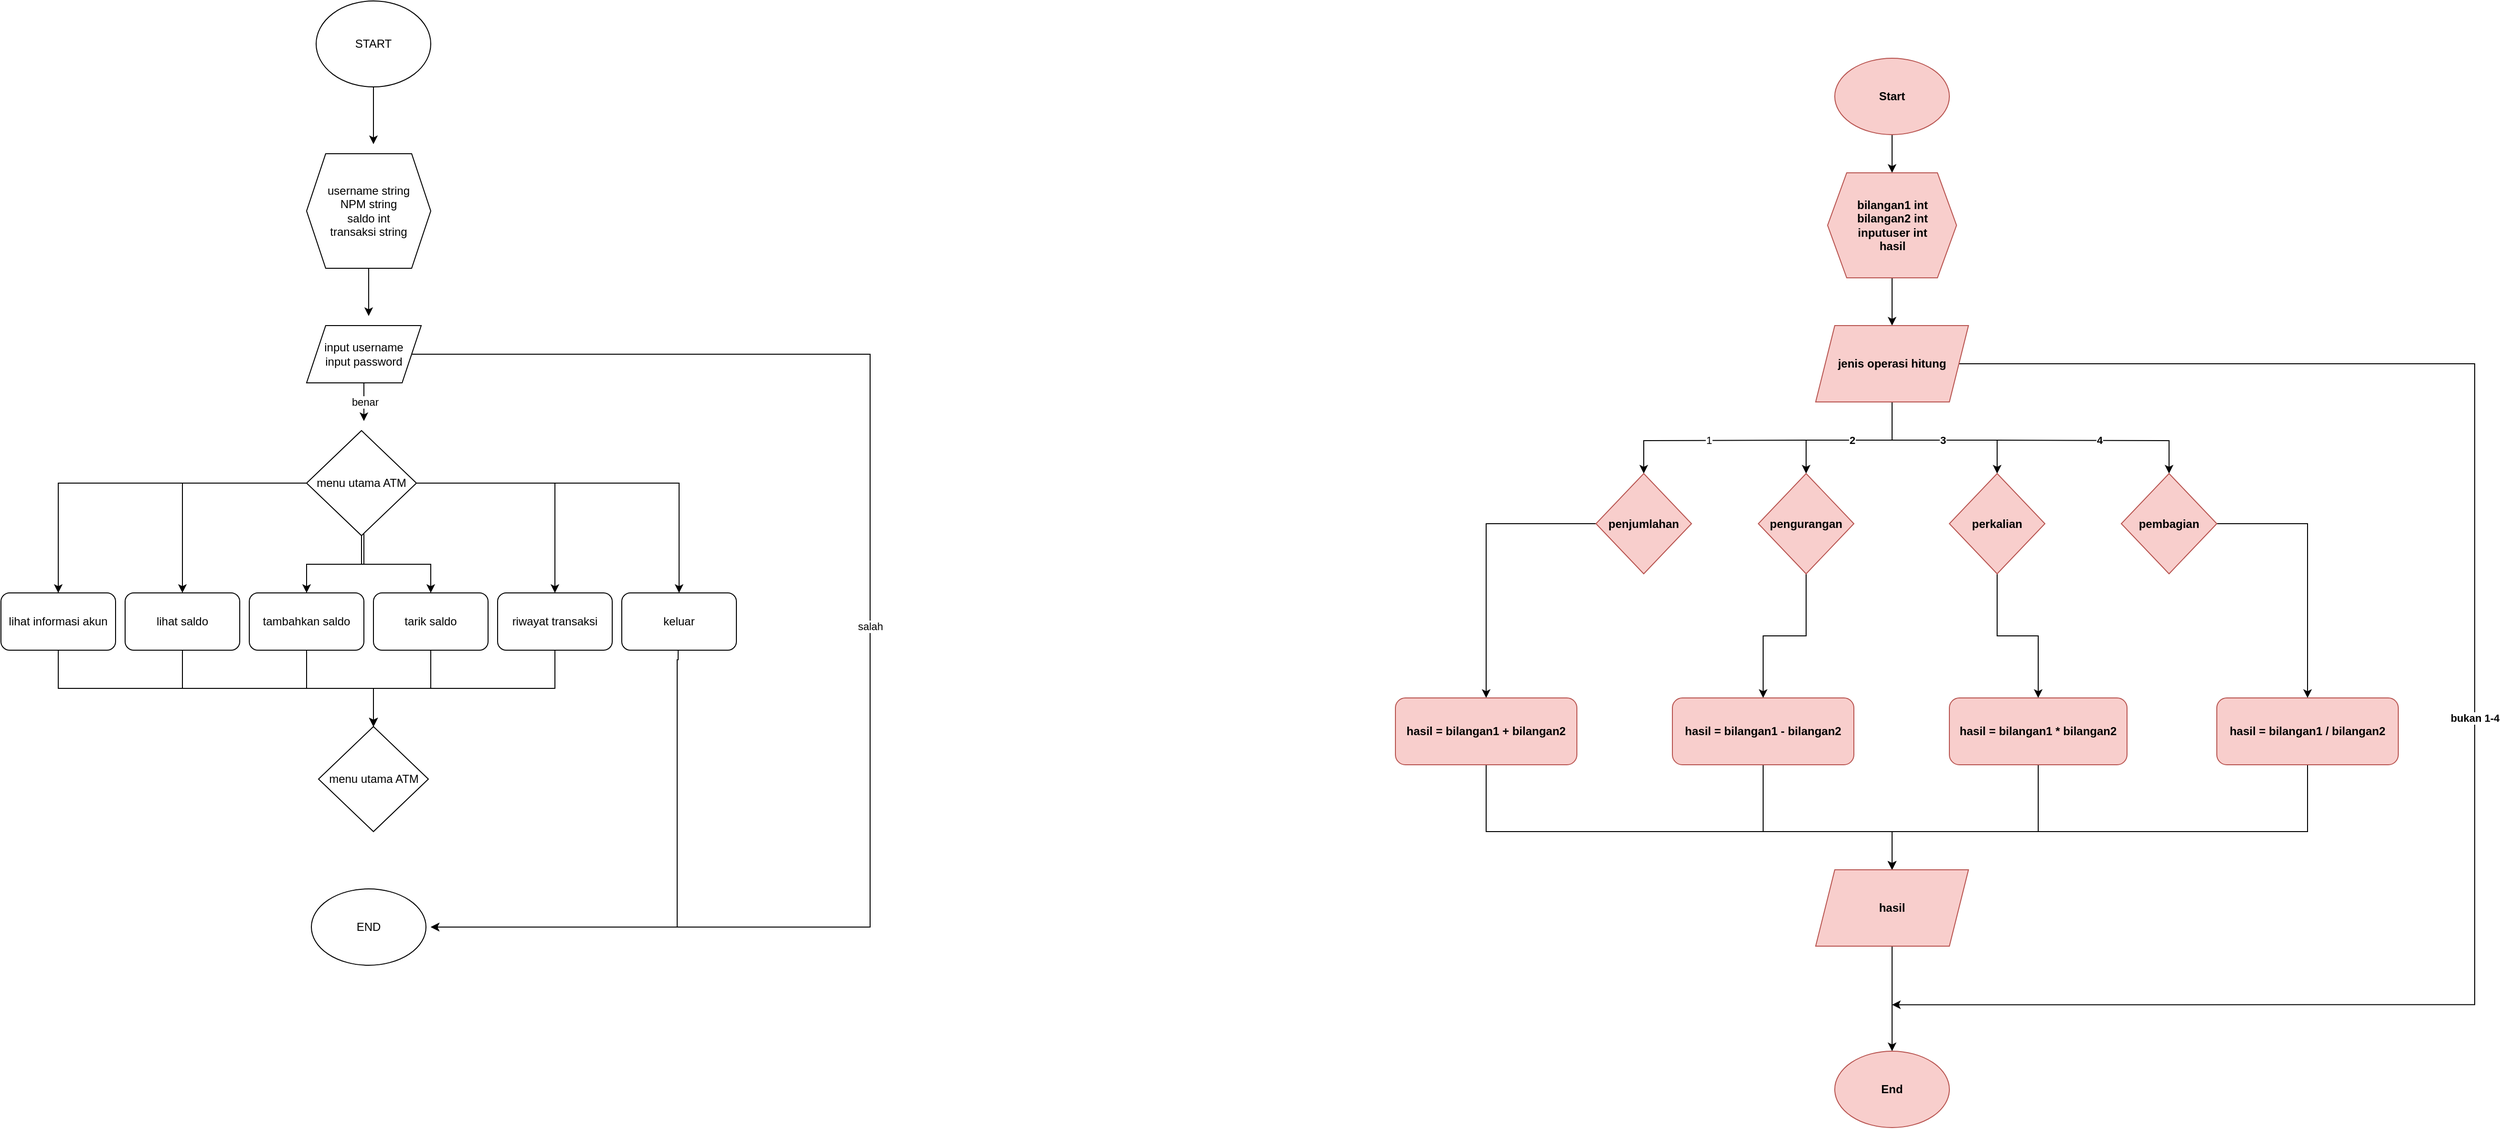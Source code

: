 <mxfile version="24.7.17">
  <diagram id="C5RBs43oDa-KdzZeNtuy" name="Page-1">
    <mxGraphModel dx="5387" dy="1533" grid="1" gridSize="10" guides="1" tooltips="1" connect="1" arrows="1" fold="1" page="1" pageScale="1" pageWidth="827" pageHeight="1169" math="0" shadow="0">
      <root>
        <mxCell id="WIyWlLk6GJQsqaUBKTNV-0" />
        <mxCell id="WIyWlLk6GJQsqaUBKTNV-1" parent="WIyWlLk6GJQsqaUBKTNV-0" />
        <mxCell id="hHKJ98XzcOKTEjuoMSRf-2" style="edgeStyle=orthogonalEdgeStyle;rounded=0;orthogonalLoop=1;jettySize=auto;html=1;entryX=0.5;entryY=0;entryDx=0;entryDy=0;" parent="WIyWlLk6GJQsqaUBKTNV-1" source="hHKJ98XzcOKTEjuoMSRf-0" target="hHKJ98XzcOKTEjuoMSRf-1" edge="1">
          <mxGeometry relative="1" as="geometry" />
        </mxCell>
        <mxCell id="hHKJ98XzcOKTEjuoMSRf-0" value="&lt;b&gt;Start&lt;/b&gt;" style="ellipse;whiteSpace=wrap;html=1;fillColor=#f8cecc;strokeColor=#b85450;" parent="WIyWlLk6GJQsqaUBKTNV-1" vertex="1">
          <mxGeometry x="340" y="70" width="120" height="80" as="geometry" />
        </mxCell>
        <mxCell id="hHKJ98XzcOKTEjuoMSRf-4" style="edgeStyle=orthogonalEdgeStyle;rounded=0;orthogonalLoop=1;jettySize=auto;html=1;" parent="WIyWlLk6GJQsqaUBKTNV-1" source="hHKJ98XzcOKTEjuoMSRf-1" target="hHKJ98XzcOKTEjuoMSRf-3" edge="1">
          <mxGeometry relative="1" as="geometry" />
        </mxCell>
        <mxCell id="hHKJ98XzcOKTEjuoMSRf-1" value="&lt;b&gt;bilangan1 int&lt;/b&gt;&lt;div&gt;&lt;b&gt;bilangan2 int&lt;/b&gt;&lt;/div&gt;&lt;div&gt;&lt;b&gt;inputuser int&lt;/b&gt;&lt;/div&gt;&lt;div&gt;&lt;b&gt;hasil&lt;/b&gt;&lt;/div&gt;" style="shape=hexagon;perimeter=hexagonPerimeter2;whiteSpace=wrap;html=1;fixedSize=1;fillColor=#f8cecc;strokeColor=#b85450;" parent="WIyWlLk6GJQsqaUBKTNV-1" vertex="1">
          <mxGeometry x="332.5" y="190" width="135" height="110" as="geometry" />
        </mxCell>
        <mxCell id="hHKJ98XzcOKTEjuoMSRf-10" value="&lt;b&gt;2&lt;/b&gt;" style="edgeStyle=orthogonalEdgeStyle;rounded=0;orthogonalLoop=1;jettySize=auto;html=1;entryX=0.5;entryY=0;entryDx=0;entryDy=0;" parent="WIyWlLk6GJQsqaUBKTNV-1" source="hHKJ98XzcOKTEjuoMSRf-3" target="hHKJ98XzcOKTEjuoMSRf-6" edge="1">
          <mxGeometry relative="1" as="geometry">
            <Array as="points">
              <mxPoint x="400" y="470" />
              <mxPoint x="310" y="470" />
            </Array>
          </mxGeometry>
        </mxCell>
        <mxCell id="hHKJ98XzcOKTEjuoMSRf-14" value="3" style="edgeStyle=orthogonalEdgeStyle;rounded=0;orthogonalLoop=1;jettySize=auto;html=1;entryX=0.5;entryY=0;entryDx=0;entryDy=0;fontStyle=1" parent="WIyWlLk6GJQsqaUBKTNV-1" source="hHKJ98XzcOKTEjuoMSRf-3" target="hHKJ98XzcOKTEjuoMSRf-7" edge="1">
          <mxGeometry relative="1" as="geometry">
            <Array as="points">
              <mxPoint x="400" y="470" />
              <mxPoint x="510" y="470" />
            </Array>
          </mxGeometry>
        </mxCell>
        <mxCell id="hHKJ98XzcOKTEjuoMSRf-18" value="1" style="edgeStyle=orthogonalEdgeStyle;rounded=0;orthogonalLoop=1;jettySize=auto;html=1;entryX=0.5;entryY=0;entryDx=0;entryDy=0;" parent="WIyWlLk6GJQsqaUBKTNV-1" target="hHKJ98XzcOKTEjuoMSRf-17" edge="1">
          <mxGeometry relative="1" as="geometry">
            <mxPoint x="310" y="470" as="sourcePoint" />
          </mxGeometry>
        </mxCell>
        <mxCell id="hHKJ98XzcOKTEjuoMSRf-20" value="4" style="edgeStyle=orthogonalEdgeStyle;rounded=0;orthogonalLoop=1;jettySize=auto;html=1;entryX=0.5;entryY=0;entryDx=0;entryDy=0;fontStyle=1" parent="WIyWlLk6GJQsqaUBKTNV-1" target="hHKJ98XzcOKTEjuoMSRf-8" edge="1">
          <mxGeometry relative="1" as="geometry">
            <mxPoint x="510" y="470" as="sourcePoint" />
          </mxGeometry>
        </mxCell>
        <mxCell id="hHKJ98XzcOKTEjuoMSRf-40" value="&lt;b&gt;bukan 1-4&lt;/b&gt;" style="edgeStyle=orthogonalEdgeStyle;rounded=0;orthogonalLoop=1;jettySize=auto;html=1;exitX=1;exitY=0.5;exitDx=0;exitDy=0;" parent="WIyWlLk6GJQsqaUBKTNV-1" source="hHKJ98XzcOKTEjuoMSRf-3" edge="1">
          <mxGeometry relative="1" as="geometry">
            <mxPoint x="400" y="1061.333" as="targetPoint" />
            <Array as="points">
              <mxPoint x="1010" y="390" />
              <mxPoint x="1010" y="1061" />
            </Array>
          </mxGeometry>
        </mxCell>
        <mxCell id="hHKJ98XzcOKTEjuoMSRf-3" value="&lt;b&gt;jenis operasi hitung&lt;/b&gt;" style="shape=parallelogram;perimeter=parallelogramPerimeter;whiteSpace=wrap;html=1;fixedSize=1;fillColor=#f8cecc;strokeColor=#b85450;" parent="WIyWlLk6GJQsqaUBKTNV-1" vertex="1">
          <mxGeometry x="320" y="350" width="160" height="80" as="geometry" />
        </mxCell>
        <mxCell id="hHKJ98XzcOKTEjuoMSRf-26" style="edgeStyle=orthogonalEdgeStyle;rounded=0;orthogonalLoop=1;jettySize=auto;html=1;entryX=0.5;entryY=0;entryDx=0;entryDy=0;" parent="WIyWlLk6GJQsqaUBKTNV-1" source="hHKJ98XzcOKTEjuoMSRf-6" target="hHKJ98XzcOKTEjuoMSRf-22" edge="1">
          <mxGeometry relative="1" as="geometry" />
        </mxCell>
        <mxCell id="hHKJ98XzcOKTEjuoMSRf-6" value="&lt;b&gt;pengurangan&lt;/b&gt;" style="rhombus;whiteSpace=wrap;html=1;fillColor=#f8cecc;strokeColor=#b85450;" parent="WIyWlLk6GJQsqaUBKTNV-1" vertex="1">
          <mxGeometry x="260" y="505" width="100" height="105" as="geometry" />
        </mxCell>
        <mxCell id="hHKJ98XzcOKTEjuoMSRf-27" style="edgeStyle=orthogonalEdgeStyle;rounded=0;orthogonalLoop=1;jettySize=auto;html=1;" parent="WIyWlLk6GJQsqaUBKTNV-1" source="hHKJ98XzcOKTEjuoMSRf-7" target="hHKJ98XzcOKTEjuoMSRf-23" edge="1">
          <mxGeometry relative="1" as="geometry" />
        </mxCell>
        <mxCell id="hHKJ98XzcOKTEjuoMSRf-7" value="&lt;b&gt;perkalian&lt;/b&gt;" style="rhombus;whiteSpace=wrap;html=1;fillColor=#f8cecc;strokeColor=#b85450;" parent="WIyWlLk6GJQsqaUBKTNV-1" vertex="1">
          <mxGeometry x="460" y="505" width="100" height="105" as="geometry" />
        </mxCell>
        <mxCell id="hHKJ98XzcOKTEjuoMSRf-28" style="edgeStyle=orthogonalEdgeStyle;rounded=0;orthogonalLoop=1;jettySize=auto;html=1;entryX=0.5;entryY=0;entryDx=0;entryDy=0;" parent="WIyWlLk6GJQsqaUBKTNV-1" source="hHKJ98XzcOKTEjuoMSRf-8" target="hHKJ98XzcOKTEjuoMSRf-24" edge="1">
          <mxGeometry relative="1" as="geometry">
            <Array as="points">
              <mxPoint x="835" y="558" />
            </Array>
          </mxGeometry>
        </mxCell>
        <mxCell id="hHKJ98XzcOKTEjuoMSRf-8" value="&lt;b&gt;pembagian&lt;/b&gt;" style="rhombus;whiteSpace=wrap;html=1;fillColor=#f8cecc;strokeColor=#b85450;" parent="WIyWlLk6GJQsqaUBKTNV-1" vertex="1">
          <mxGeometry x="640" y="505" width="100" height="105" as="geometry" />
        </mxCell>
        <mxCell id="hHKJ98XzcOKTEjuoMSRf-30" style="edgeStyle=orthogonalEdgeStyle;rounded=0;orthogonalLoop=1;jettySize=auto;html=1;" parent="WIyWlLk6GJQsqaUBKTNV-1" source="hHKJ98XzcOKTEjuoMSRf-17" target="hHKJ98XzcOKTEjuoMSRf-21" edge="1">
          <mxGeometry relative="1" as="geometry" />
        </mxCell>
        <mxCell id="hHKJ98XzcOKTEjuoMSRf-17" value="penjumlahan" style="rhombus;whiteSpace=wrap;html=1;fillColor=#f8cecc;strokeColor=#b85450;fontStyle=1" parent="WIyWlLk6GJQsqaUBKTNV-1" vertex="1">
          <mxGeometry x="90" y="505" width="100" height="105" as="geometry" />
        </mxCell>
        <mxCell id="hHKJ98XzcOKTEjuoMSRf-33" style="edgeStyle=orthogonalEdgeStyle;rounded=0;orthogonalLoop=1;jettySize=auto;html=1;" parent="WIyWlLk6GJQsqaUBKTNV-1" source="hHKJ98XzcOKTEjuoMSRf-21" target="hHKJ98XzcOKTEjuoMSRf-31" edge="1">
          <mxGeometry relative="1" as="geometry">
            <Array as="points">
              <mxPoint x="-25" y="880" />
              <mxPoint x="400" y="880" />
            </Array>
          </mxGeometry>
        </mxCell>
        <mxCell id="hHKJ98XzcOKTEjuoMSRf-21" value="&lt;b&gt;hasil = bilangan1 + bilangan2&lt;/b&gt;" style="rounded=1;whiteSpace=wrap;html=1;fillColor=#f8cecc;strokeColor=#b85450;" parent="WIyWlLk6GJQsqaUBKTNV-1" vertex="1">
          <mxGeometry x="-120" y="740" width="190" height="70" as="geometry" />
        </mxCell>
        <mxCell id="hHKJ98XzcOKTEjuoMSRf-35" style="edgeStyle=orthogonalEdgeStyle;rounded=0;orthogonalLoop=1;jettySize=auto;html=1;entryX=0.5;entryY=0;entryDx=0;entryDy=0;" parent="WIyWlLk6GJQsqaUBKTNV-1" source="hHKJ98XzcOKTEjuoMSRf-22" target="hHKJ98XzcOKTEjuoMSRf-31" edge="1">
          <mxGeometry relative="1" as="geometry">
            <Array as="points">
              <mxPoint x="265" y="880" />
              <mxPoint x="400" y="880" />
            </Array>
          </mxGeometry>
        </mxCell>
        <mxCell id="hHKJ98XzcOKTEjuoMSRf-22" value="&lt;b&gt;hasil = bilangan1 - bilangan2&lt;/b&gt;" style="rounded=1;whiteSpace=wrap;html=1;fillColor=#f8cecc;strokeColor=#b85450;" parent="WIyWlLk6GJQsqaUBKTNV-1" vertex="1">
          <mxGeometry x="170" y="740" width="190" height="70" as="geometry" />
        </mxCell>
        <mxCell id="hHKJ98XzcOKTEjuoMSRf-36" style="edgeStyle=orthogonalEdgeStyle;rounded=0;orthogonalLoop=1;jettySize=auto;html=1;" parent="WIyWlLk6GJQsqaUBKTNV-1" source="hHKJ98XzcOKTEjuoMSRf-23" target="hHKJ98XzcOKTEjuoMSRf-31" edge="1">
          <mxGeometry relative="1" as="geometry">
            <Array as="points">
              <mxPoint x="553" y="880" />
              <mxPoint x="400" y="880" />
            </Array>
          </mxGeometry>
        </mxCell>
        <mxCell id="hHKJ98XzcOKTEjuoMSRf-23" value="&lt;b&gt;hasil = bilangan1 * bilangan2&lt;/b&gt;" style="rounded=1;whiteSpace=wrap;html=1;fillColor=#f8cecc;strokeColor=#b85450;" parent="WIyWlLk6GJQsqaUBKTNV-1" vertex="1">
          <mxGeometry x="460" y="740" width="186" height="70" as="geometry" />
        </mxCell>
        <mxCell id="hHKJ98XzcOKTEjuoMSRf-34" style="edgeStyle=orthogonalEdgeStyle;rounded=0;orthogonalLoop=1;jettySize=auto;html=1;" parent="WIyWlLk6GJQsqaUBKTNV-1" source="hHKJ98XzcOKTEjuoMSRf-24" target="hHKJ98XzcOKTEjuoMSRf-31" edge="1">
          <mxGeometry relative="1" as="geometry">
            <Array as="points">
              <mxPoint x="835" y="880" />
              <mxPoint x="400" y="880" />
            </Array>
          </mxGeometry>
        </mxCell>
        <mxCell id="hHKJ98XzcOKTEjuoMSRf-24" value="&lt;b&gt;hasil = bilangan1 / bilangan2&lt;/b&gt;" style="rounded=1;whiteSpace=wrap;html=1;fillColor=#f8cecc;strokeColor=#b85450;" parent="WIyWlLk6GJQsqaUBKTNV-1" vertex="1">
          <mxGeometry x="740" y="740" width="190" height="70" as="geometry" />
        </mxCell>
        <mxCell id="hHKJ98XzcOKTEjuoMSRf-38" style="edgeStyle=orthogonalEdgeStyle;rounded=0;orthogonalLoop=1;jettySize=auto;html=1;entryX=0.5;entryY=0;entryDx=0;entryDy=0;" parent="WIyWlLk6GJQsqaUBKTNV-1" source="hHKJ98XzcOKTEjuoMSRf-31" target="hHKJ98XzcOKTEjuoMSRf-37" edge="1">
          <mxGeometry relative="1" as="geometry" />
        </mxCell>
        <mxCell id="hHKJ98XzcOKTEjuoMSRf-31" value="&lt;b&gt;hasil&lt;/b&gt;" style="shape=parallelogram;perimeter=parallelogramPerimeter;whiteSpace=wrap;html=1;fixedSize=1;fillColor=#f8cecc;strokeColor=#b85450;" parent="WIyWlLk6GJQsqaUBKTNV-1" vertex="1">
          <mxGeometry x="320" y="920" width="160" height="80" as="geometry" />
        </mxCell>
        <mxCell id="hHKJ98XzcOKTEjuoMSRf-37" value="&lt;b&gt;End&lt;/b&gt;" style="ellipse;whiteSpace=wrap;html=1;fillColor=#f8cecc;strokeColor=#b85450;" parent="WIyWlLk6GJQsqaUBKTNV-1" vertex="1">
          <mxGeometry x="340" y="1110" width="120" height="80" as="geometry" />
        </mxCell>
        <mxCell id="6buvDJKsEKEEQjkKQDqh-3" style="edgeStyle=orthogonalEdgeStyle;rounded=0;orthogonalLoop=1;jettySize=auto;html=1;" edge="1" parent="WIyWlLk6GJQsqaUBKTNV-1" source="6buvDJKsEKEEQjkKQDqh-0">
          <mxGeometry relative="1" as="geometry">
            <mxPoint x="-1190" y="160" as="targetPoint" />
          </mxGeometry>
        </mxCell>
        <mxCell id="6buvDJKsEKEEQjkKQDqh-0" value="START" style="ellipse;whiteSpace=wrap;html=1;" vertex="1" parent="WIyWlLk6GJQsqaUBKTNV-1">
          <mxGeometry x="-1250" y="10" width="120" height="90" as="geometry" />
        </mxCell>
        <mxCell id="6buvDJKsEKEEQjkKQDqh-4" style="edgeStyle=orthogonalEdgeStyle;rounded=0;orthogonalLoop=1;jettySize=auto;html=1;" edge="1" parent="WIyWlLk6GJQsqaUBKTNV-1" source="6buvDJKsEKEEQjkKQDqh-1">
          <mxGeometry relative="1" as="geometry">
            <mxPoint x="-1195" y="340" as="targetPoint" />
          </mxGeometry>
        </mxCell>
        <mxCell id="6buvDJKsEKEEQjkKQDqh-1" value="username string&lt;div&gt;NPM string&lt;/div&gt;&lt;div&gt;saldo int&lt;/div&gt;&lt;div&gt;transaksi string&lt;/div&gt;" style="shape=hexagon;perimeter=hexagonPerimeter2;whiteSpace=wrap;html=1;fixedSize=1;" vertex="1" parent="WIyWlLk6GJQsqaUBKTNV-1">
          <mxGeometry x="-1260" y="170" width="130" height="120" as="geometry" />
        </mxCell>
        <mxCell id="6buvDJKsEKEEQjkKQDqh-6" value="benar" style="edgeStyle=orthogonalEdgeStyle;rounded=0;orthogonalLoop=1;jettySize=auto;html=1;" edge="1" parent="WIyWlLk6GJQsqaUBKTNV-1" source="6buvDJKsEKEEQjkKQDqh-2">
          <mxGeometry relative="1" as="geometry">
            <mxPoint x="-1200" y="450" as="targetPoint" />
          </mxGeometry>
        </mxCell>
        <mxCell id="6buvDJKsEKEEQjkKQDqh-32" value="salah" style="edgeStyle=orthogonalEdgeStyle;rounded=0;orthogonalLoop=1;jettySize=auto;html=1;" edge="1" parent="WIyWlLk6GJQsqaUBKTNV-1">
          <mxGeometry relative="1" as="geometry">
            <mxPoint x="-1130" y="980" as="targetPoint" />
            <mxPoint x="-1160" y="380" as="sourcePoint" />
            <Array as="points">
              <mxPoint x="-670" y="380" />
              <mxPoint x="-670" y="980" />
            </Array>
          </mxGeometry>
        </mxCell>
        <mxCell id="6buvDJKsEKEEQjkKQDqh-2" value="input username&lt;div&gt;input password&lt;/div&gt;" style="shape=parallelogram;perimeter=parallelogramPerimeter;whiteSpace=wrap;html=1;fixedSize=1;" vertex="1" parent="WIyWlLk6GJQsqaUBKTNV-1">
          <mxGeometry x="-1260" y="350" width="120" height="60" as="geometry" />
        </mxCell>
        <mxCell id="6buvDJKsEKEEQjkKQDqh-13" style="edgeStyle=orthogonalEdgeStyle;rounded=0;orthogonalLoop=1;jettySize=auto;html=1;entryX=0.5;entryY=0;entryDx=0;entryDy=0;" edge="1" parent="WIyWlLk6GJQsqaUBKTNV-1" source="6buvDJKsEKEEQjkKQDqh-5" target="6buvDJKsEKEEQjkKQDqh-8">
          <mxGeometry relative="1" as="geometry" />
        </mxCell>
        <mxCell id="6buvDJKsEKEEQjkKQDqh-14" style="edgeStyle=orthogonalEdgeStyle;rounded=0;orthogonalLoop=1;jettySize=auto;html=1;entryX=0.5;entryY=0;entryDx=0;entryDy=0;" edge="1" parent="WIyWlLk6GJQsqaUBKTNV-1" source="6buvDJKsEKEEQjkKQDqh-5" target="6buvDJKsEKEEQjkKQDqh-9">
          <mxGeometry relative="1" as="geometry" />
        </mxCell>
        <mxCell id="6buvDJKsEKEEQjkKQDqh-15" style="edgeStyle=orthogonalEdgeStyle;rounded=0;orthogonalLoop=1;jettySize=auto;html=1;" edge="1" parent="WIyWlLk6GJQsqaUBKTNV-1" source="6buvDJKsEKEEQjkKQDqh-5" target="6buvDJKsEKEEQjkKQDqh-10">
          <mxGeometry relative="1" as="geometry">
            <Array as="points">
              <mxPoint x="-1200" y="600" />
              <mxPoint x="-1260" y="600" />
            </Array>
          </mxGeometry>
        </mxCell>
        <mxCell id="6buvDJKsEKEEQjkKQDqh-16" style="edgeStyle=orthogonalEdgeStyle;rounded=0;orthogonalLoop=1;jettySize=auto;html=1;" edge="1" parent="WIyWlLk6GJQsqaUBKTNV-1" source="6buvDJKsEKEEQjkKQDqh-5" target="6buvDJKsEKEEQjkKQDqh-11">
          <mxGeometry relative="1" as="geometry" />
        </mxCell>
        <mxCell id="6buvDJKsEKEEQjkKQDqh-17" style="edgeStyle=orthogonalEdgeStyle;rounded=0;orthogonalLoop=1;jettySize=auto;html=1;" edge="1" parent="WIyWlLk6GJQsqaUBKTNV-1" source="6buvDJKsEKEEQjkKQDqh-5" target="6buvDJKsEKEEQjkKQDqh-7">
          <mxGeometry relative="1" as="geometry" />
        </mxCell>
        <mxCell id="6buvDJKsEKEEQjkKQDqh-18" style="edgeStyle=orthogonalEdgeStyle;rounded=0;orthogonalLoop=1;jettySize=auto;html=1;" edge="1" parent="WIyWlLk6GJQsqaUBKTNV-1" source="6buvDJKsEKEEQjkKQDqh-5" target="6buvDJKsEKEEQjkKQDqh-12">
          <mxGeometry relative="1" as="geometry" />
        </mxCell>
        <mxCell id="6buvDJKsEKEEQjkKQDqh-5" value="menu utama ATM" style="rhombus;whiteSpace=wrap;html=1;" vertex="1" parent="WIyWlLk6GJQsqaUBKTNV-1">
          <mxGeometry x="-1260" y="460" width="115" height="110" as="geometry" />
        </mxCell>
        <mxCell id="6buvDJKsEKEEQjkKQDqh-28" style="edgeStyle=orthogonalEdgeStyle;rounded=0;orthogonalLoop=1;jettySize=auto;html=1;entryX=0.5;entryY=0;entryDx=0;entryDy=0;" edge="1" parent="WIyWlLk6GJQsqaUBKTNV-1" source="6buvDJKsEKEEQjkKQDqh-7" target="6buvDJKsEKEEQjkKQDqh-21">
          <mxGeometry relative="1" as="geometry">
            <Array as="points">
              <mxPoint x="-1000" y="730" />
              <mxPoint x="-1190" y="730" />
            </Array>
          </mxGeometry>
        </mxCell>
        <mxCell id="6buvDJKsEKEEQjkKQDqh-7" value="riwayat transaksi" style="rounded=1;whiteSpace=wrap;html=1;" vertex="1" parent="WIyWlLk6GJQsqaUBKTNV-1">
          <mxGeometry x="-1060" y="630" width="120" height="60" as="geometry" />
        </mxCell>
        <mxCell id="6buvDJKsEKEEQjkKQDqh-24" style="edgeStyle=orthogonalEdgeStyle;rounded=0;orthogonalLoop=1;jettySize=auto;html=1;" edge="1" parent="WIyWlLk6GJQsqaUBKTNV-1" source="6buvDJKsEKEEQjkKQDqh-8" target="6buvDJKsEKEEQjkKQDqh-21">
          <mxGeometry relative="1" as="geometry">
            <Array as="points">
              <mxPoint x="-1520" y="730" />
              <mxPoint x="-1190" y="730" />
            </Array>
          </mxGeometry>
        </mxCell>
        <mxCell id="6buvDJKsEKEEQjkKQDqh-8" value="lihat informasi akun" style="rounded=1;whiteSpace=wrap;html=1;" vertex="1" parent="WIyWlLk6GJQsqaUBKTNV-1">
          <mxGeometry x="-1580" y="630" width="120" height="60" as="geometry" />
        </mxCell>
        <mxCell id="6buvDJKsEKEEQjkKQDqh-25" style="edgeStyle=orthogonalEdgeStyle;rounded=0;orthogonalLoop=1;jettySize=auto;html=1;" edge="1" parent="WIyWlLk6GJQsqaUBKTNV-1" source="6buvDJKsEKEEQjkKQDqh-9" target="6buvDJKsEKEEQjkKQDqh-21">
          <mxGeometry relative="1" as="geometry">
            <Array as="points">
              <mxPoint x="-1390" y="730" />
              <mxPoint x="-1190" y="730" />
            </Array>
          </mxGeometry>
        </mxCell>
        <mxCell id="6buvDJKsEKEEQjkKQDqh-9" value="lihat saldo" style="rounded=1;whiteSpace=wrap;html=1;" vertex="1" parent="WIyWlLk6GJQsqaUBKTNV-1">
          <mxGeometry x="-1450" y="630" width="120" height="60" as="geometry" />
        </mxCell>
        <mxCell id="6buvDJKsEKEEQjkKQDqh-26" style="edgeStyle=orthogonalEdgeStyle;rounded=0;orthogonalLoop=1;jettySize=auto;html=1;" edge="1" parent="WIyWlLk6GJQsqaUBKTNV-1" source="6buvDJKsEKEEQjkKQDqh-10">
          <mxGeometry relative="1" as="geometry">
            <mxPoint x="-1190" y="770" as="targetPoint" />
            <Array as="points">
              <mxPoint x="-1260" y="730" />
              <mxPoint x="-1190" y="730" />
            </Array>
          </mxGeometry>
        </mxCell>
        <mxCell id="6buvDJKsEKEEQjkKQDqh-10" value="tambahkan saldo" style="rounded=1;whiteSpace=wrap;html=1;" vertex="1" parent="WIyWlLk6GJQsqaUBKTNV-1">
          <mxGeometry x="-1320" y="630" width="120" height="60" as="geometry" />
        </mxCell>
        <mxCell id="6buvDJKsEKEEQjkKQDqh-27" style="edgeStyle=orthogonalEdgeStyle;rounded=0;orthogonalLoop=1;jettySize=auto;html=1;entryX=0.5;entryY=0;entryDx=0;entryDy=0;" edge="1" parent="WIyWlLk6GJQsqaUBKTNV-1" source="6buvDJKsEKEEQjkKQDqh-11" target="6buvDJKsEKEEQjkKQDqh-21">
          <mxGeometry relative="1" as="geometry" />
        </mxCell>
        <mxCell id="6buvDJKsEKEEQjkKQDqh-11" value="tarik saldo" style="rounded=1;whiteSpace=wrap;html=1;" vertex="1" parent="WIyWlLk6GJQsqaUBKTNV-1">
          <mxGeometry x="-1190" y="630" width="120" height="60" as="geometry" />
        </mxCell>
        <mxCell id="6buvDJKsEKEEQjkKQDqh-31" style="edgeStyle=orthogonalEdgeStyle;rounded=0;orthogonalLoop=1;jettySize=auto;html=1;exitX=0.492;exitY=0.978;exitDx=0;exitDy=0;exitPerimeter=0;" edge="1" parent="WIyWlLk6GJQsqaUBKTNV-1" source="6buvDJKsEKEEQjkKQDqh-12">
          <mxGeometry relative="1" as="geometry">
            <mxPoint x="-805.82" y="710" as="sourcePoint" />
            <mxPoint x="-1130" y="980" as="targetPoint" />
            <Array as="points">
              <mxPoint x="-871" y="700" />
              <mxPoint x="-872" y="700" />
              <mxPoint x="-872" y="980" />
            </Array>
          </mxGeometry>
        </mxCell>
        <mxCell id="6buvDJKsEKEEQjkKQDqh-12" value="keluar" style="rounded=1;whiteSpace=wrap;html=1;" vertex="1" parent="WIyWlLk6GJQsqaUBKTNV-1">
          <mxGeometry x="-930" y="630" width="120" height="60" as="geometry" />
        </mxCell>
        <mxCell id="6buvDJKsEKEEQjkKQDqh-21" value="menu utama ATM" style="rhombus;whiteSpace=wrap;html=1;" vertex="1" parent="WIyWlLk6GJQsqaUBKTNV-1">
          <mxGeometry x="-1247.5" y="770" width="115" height="110" as="geometry" />
        </mxCell>
        <mxCell id="6buvDJKsEKEEQjkKQDqh-30" value="END" style="ellipse;whiteSpace=wrap;html=1;" vertex="1" parent="WIyWlLk6GJQsqaUBKTNV-1">
          <mxGeometry x="-1255" y="940" width="120" height="80" as="geometry" />
        </mxCell>
      </root>
    </mxGraphModel>
  </diagram>
</mxfile>

